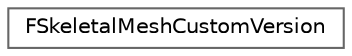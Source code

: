 digraph "Graphical Class Hierarchy"
{
 // INTERACTIVE_SVG=YES
 // LATEX_PDF_SIZE
  bgcolor="transparent";
  edge [fontname=Helvetica,fontsize=10,labelfontname=Helvetica,labelfontsize=10];
  node [fontname=Helvetica,fontsize=10,shape=box,height=0.2,width=0.4];
  rankdir="LR";
  Node0 [id="Node000000",label="FSkeletalMeshCustomVersion",height=0.2,width=0.4,color="grey40", fillcolor="white", style="filled",URL="$d3/d84/structFSkeletalMeshCustomVersion.html",tooltip=" "];
}
